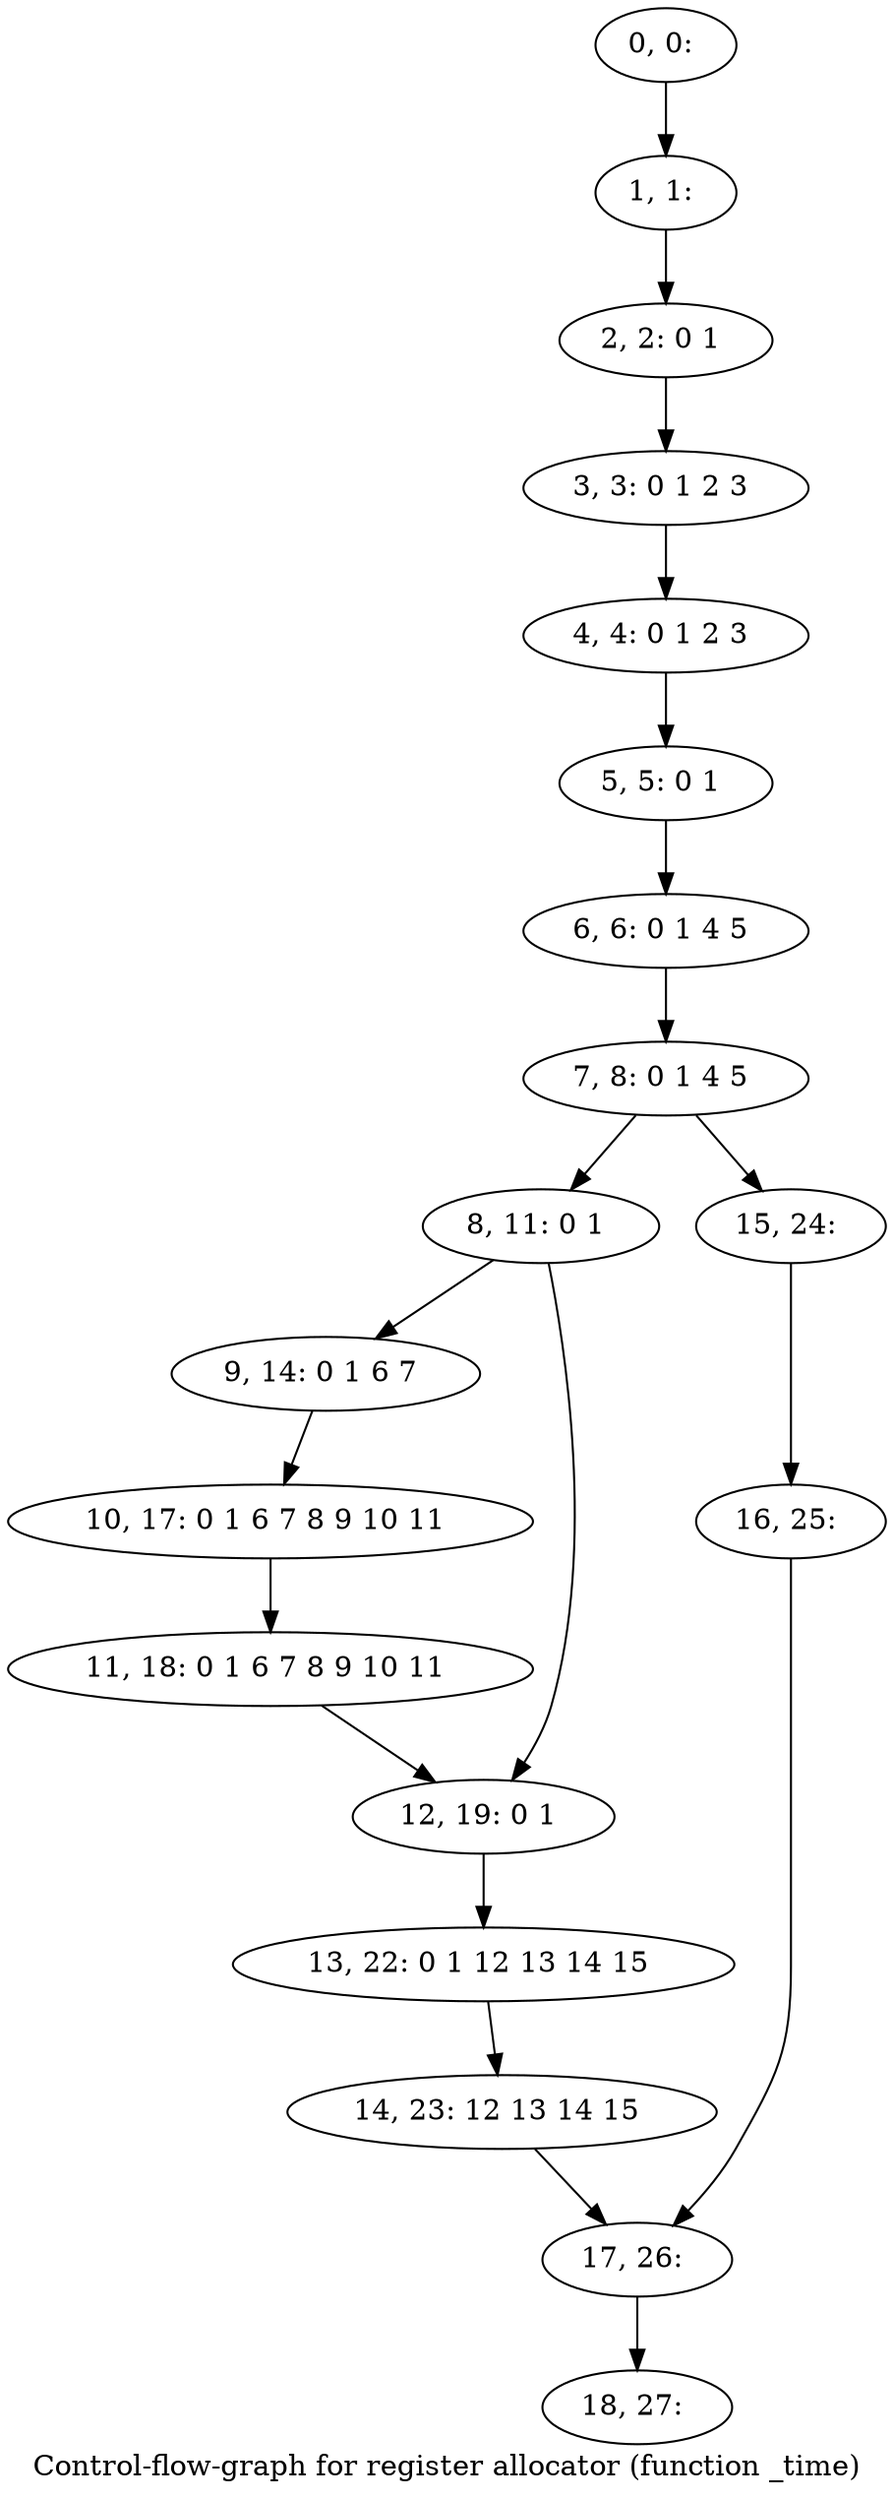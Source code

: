 digraph G {
graph [label="Control-flow-graph for register allocator (function _time)"]
0[label="0, 0: "];
1[label="1, 1: "];
2[label="2, 2: 0 1 "];
3[label="3, 3: 0 1 2 3 "];
4[label="4, 4: 0 1 2 3 "];
5[label="5, 5: 0 1 "];
6[label="6, 6: 0 1 4 5 "];
7[label="7, 8: 0 1 4 5 "];
8[label="8, 11: 0 1 "];
9[label="9, 14: 0 1 6 7 "];
10[label="10, 17: 0 1 6 7 8 9 10 11 "];
11[label="11, 18: 0 1 6 7 8 9 10 11 "];
12[label="12, 19: 0 1 "];
13[label="13, 22: 0 1 12 13 14 15 "];
14[label="14, 23: 12 13 14 15 "];
15[label="15, 24: "];
16[label="16, 25: "];
17[label="17, 26: "];
18[label="18, 27: "];
0->1 ;
1->2 ;
2->3 ;
3->4 ;
4->5 ;
5->6 ;
6->7 ;
7->8 ;
7->15 ;
8->9 ;
8->12 ;
9->10 ;
10->11 ;
11->12 ;
12->13 ;
13->14 ;
14->17 ;
15->16 ;
16->17 ;
17->18 ;
}
